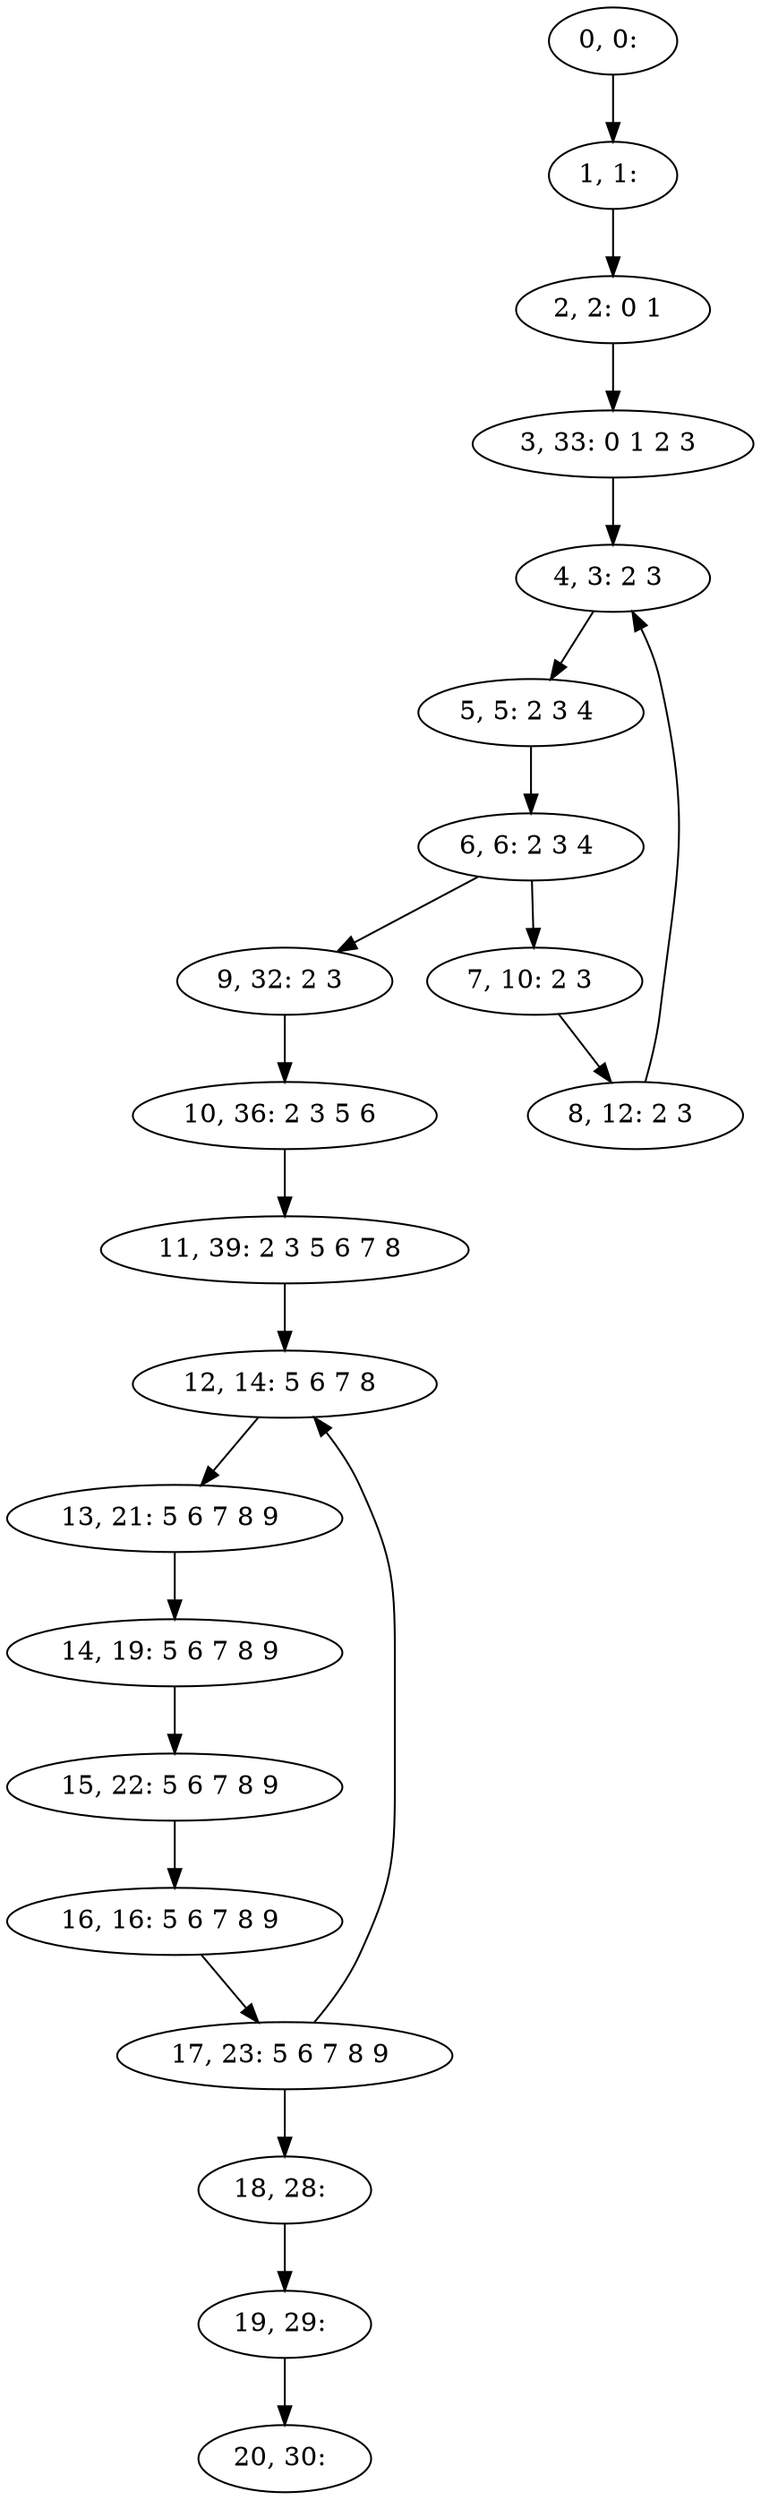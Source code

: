 digraph G {
0[label="0, 0: "];
1[label="1, 1: "];
2[label="2, 2: 0 1 "];
3[label="3, 33: 0 1 2 3 "];
4[label="4, 3: 2 3 "];
5[label="5, 5: 2 3 4 "];
6[label="6, 6: 2 3 4 "];
7[label="7, 10: 2 3 "];
8[label="8, 12: 2 3 "];
9[label="9, 32: 2 3 "];
10[label="10, 36: 2 3 5 6 "];
11[label="11, 39: 2 3 5 6 7 8 "];
12[label="12, 14: 5 6 7 8 "];
13[label="13, 21: 5 6 7 8 9 "];
14[label="14, 19: 5 6 7 8 9 "];
15[label="15, 22: 5 6 7 8 9 "];
16[label="16, 16: 5 6 7 8 9 "];
17[label="17, 23: 5 6 7 8 9 "];
18[label="18, 28: "];
19[label="19, 29: "];
20[label="20, 30: "];
0->1 ;
1->2 ;
2->3 ;
3->4 ;
4->5 ;
5->6 ;
6->7 ;
6->9 ;
7->8 ;
8->4 ;
9->10 ;
10->11 ;
11->12 ;
12->13 ;
13->14 ;
14->15 ;
15->16 ;
16->17 ;
17->18 ;
17->12 ;
18->19 ;
19->20 ;
}
